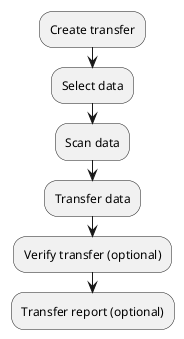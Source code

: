 @startuml
:Create transfer;
:Select data;
:Scan data;
:Transfer data;
:Verify transfer (optional);
:Transfer report (optional);
@enduml
